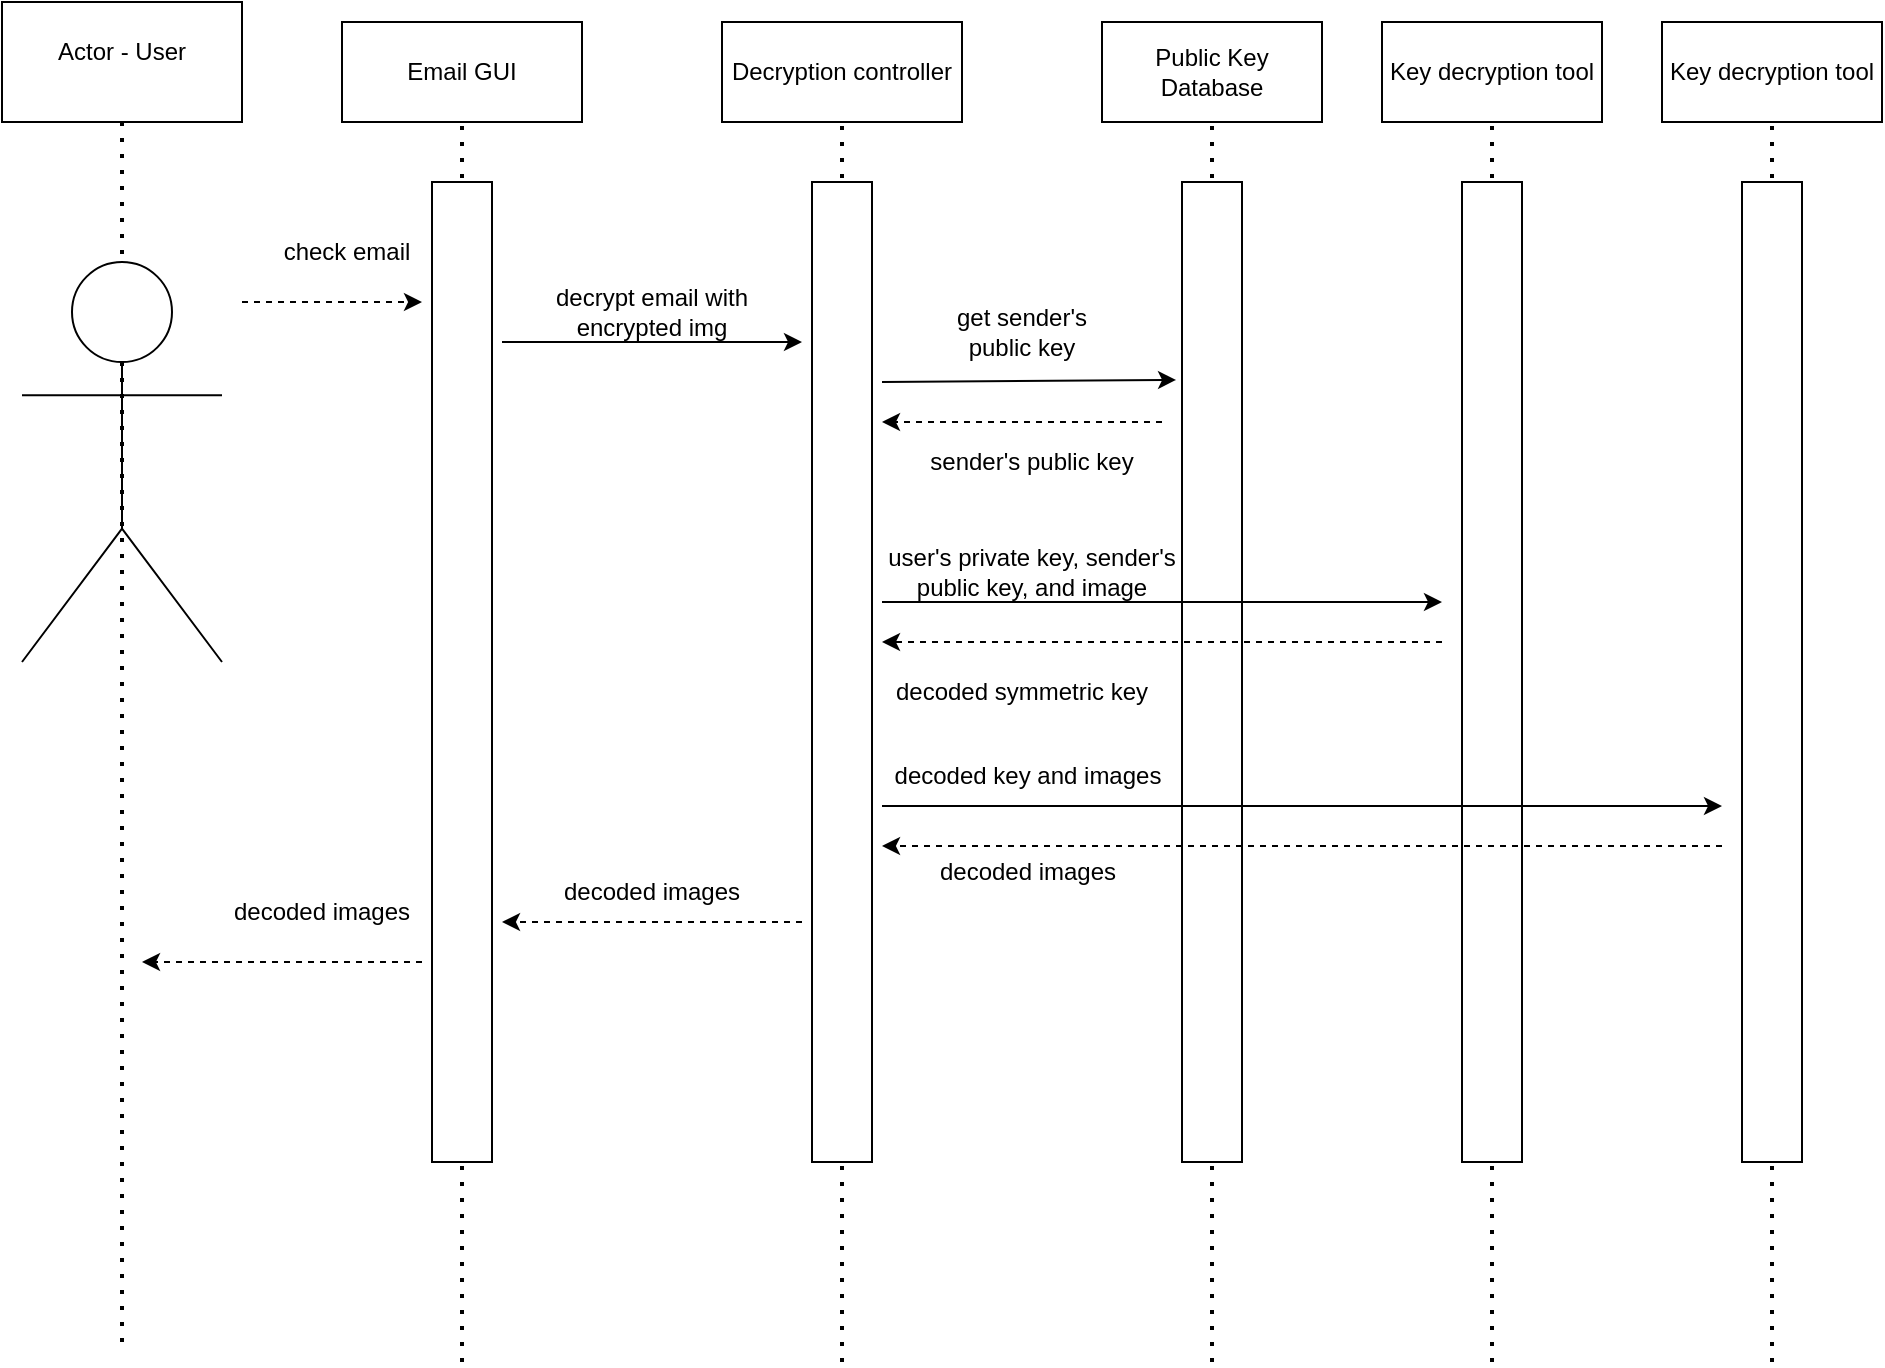 <mxfile version="20.4.1" type="github">
  <diagram id="b6acdepvqn-tA0IxzFjr" name="Page-1">
    <mxGraphModel dx="1297" dy="689" grid="1" gridSize="10" guides="1" tooltips="1" connect="1" arrows="1" fold="1" page="1" pageScale="1" pageWidth="850" pageHeight="1100" math="0" shadow="0">
      <root>
        <mxCell id="0" />
        <mxCell id="1" parent="0" />
        <mxCell id="66eMBhZX9WvoQs9t0sJY-48" value="" style="rounded=0;whiteSpace=wrap;html=1;" vertex="1" parent="1">
          <mxGeometry x="20" y="20" width="120" height="60" as="geometry" />
        </mxCell>
        <mxCell id="66eMBhZX9WvoQs9t0sJY-2" value="Actor - User" style="text;html=1;strokeColor=none;fillColor=none;align=center;verticalAlign=middle;whiteSpace=wrap;rounded=0;" vertex="1" parent="1">
          <mxGeometry x="35" y="30" width="90" height="30" as="geometry" />
        </mxCell>
        <mxCell id="66eMBhZX9WvoQs9t0sJY-3" value="Email GUI" style="rounded=0;whiteSpace=wrap;html=1;" vertex="1" parent="1">
          <mxGeometry x="190" y="30" width="120" height="50" as="geometry" />
        </mxCell>
        <mxCell id="66eMBhZX9WvoQs9t0sJY-4" value="Decryption controller" style="rounded=0;whiteSpace=wrap;html=1;" vertex="1" parent="1">
          <mxGeometry x="380" y="30" width="120" height="50" as="geometry" />
        </mxCell>
        <mxCell id="66eMBhZX9WvoQs9t0sJY-5" value="Public Key Database" style="rounded=0;whiteSpace=wrap;html=1;" vertex="1" parent="1">
          <mxGeometry x="570" y="30" width="110" height="50" as="geometry" />
        </mxCell>
        <mxCell id="66eMBhZX9WvoQs9t0sJY-7" value="" style="endArrow=none;dashed=1;html=1;dashPattern=1 3;strokeWidth=2;rounded=0;entryX=0.5;entryY=1;entryDx=0;entryDy=0;" edge="1" parent="1" target="66eMBhZX9WvoQs9t0sJY-3">
          <mxGeometry width="50" height="50" relative="1" as="geometry">
            <mxPoint x="250" y="700" as="sourcePoint" />
            <mxPoint x="450" y="320" as="targetPoint" />
          </mxGeometry>
        </mxCell>
        <mxCell id="66eMBhZX9WvoQs9t0sJY-6" value="" style="rounded=0;whiteSpace=wrap;html=1;" vertex="1" parent="1">
          <mxGeometry x="235" y="110" width="30" height="490" as="geometry" />
        </mxCell>
        <mxCell id="66eMBhZX9WvoQs9t0sJY-9" value="" style="endArrow=none;dashed=1;html=1;dashPattern=1 3;strokeWidth=2;rounded=0;entryX=0.5;entryY=1;entryDx=0;entryDy=0;" edge="1" parent="1">
          <mxGeometry width="50" height="50" relative="1" as="geometry">
            <mxPoint x="440" y="700" as="sourcePoint" />
            <mxPoint x="440" y="80" as="targetPoint" />
          </mxGeometry>
        </mxCell>
        <mxCell id="66eMBhZX9WvoQs9t0sJY-10" value="" style="rounded=0;whiteSpace=wrap;html=1;" vertex="1" parent="1">
          <mxGeometry x="425" y="110" width="30" height="490" as="geometry" />
        </mxCell>
        <mxCell id="66eMBhZX9WvoQs9t0sJY-11" value="" style="endArrow=none;dashed=1;html=1;dashPattern=1 3;strokeWidth=2;rounded=0;entryX=0.5;entryY=1;entryDx=0;entryDy=0;" edge="1" parent="1">
          <mxGeometry width="50" height="50" relative="1" as="geometry">
            <mxPoint x="625" y="700" as="sourcePoint" />
            <mxPoint x="625" y="80" as="targetPoint" />
          </mxGeometry>
        </mxCell>
        <mxCell id="66eMBhZX9WvoQs9t0sJY-12" value="" style="rounded=0;whiteSpace=wrap;html=1;" vertex="1" parent="1">
          <mxGeometry x="610" y="110" width="30" height="490" as="geometry" />
        </mxCell>
        <mxCell id="66eMBhZX9WvoQs9t0sJY-14" value="check email" style="text;html=1;strokeColor=none;fillColor=none;align=center;verticalAlign=middle;whiteSpace=wrap;rounded=0;" vertex="1" parent="1">
          <mxGeometry x="150" y="130" width="85" height="30" as="geometry" />
        </mxCell>
        <mxCell id="66eMBhZX9WvoQs9t0sJY-17" value="" style="html=1;labelBackgroundColor=#ffffff;startArrow=none;startFill=0;startSize=6;endArrow=classic;endFill=1;endSize=6;jettySize=auto;orthogonalLoop=1;strokeWidth=1;dashed=1;fontSize=14;rounded=0;" edge="1" parent="1">
          <mxGeometry width="60" height="60" relative="1" as="geometry">
            <mxPoint x="230" y="500" as="sourcePoint" />
            <mxPoint x="90" y="500" as="targetPoint" />
          </mxGeometry>
        </mxCell>
        <mxCell id="66eMBhZX9WvoQs9t0sJY-19" value="" style="html=1;labelBackgroundColor=#ffffff;startArrow=none;startFill=0;startSize=6;endArrow=classic;endFill=1;endSize=6;jettySize=auto;orthogonalLoop=1;strokeWidth=1;dashed=1;fontSize=14;rounded=0;" edge="1" parent="1">
          <mxGeometry width="60" height="60" relative="1" as="geometry">
            <mxPoint x="140" y="170" as="sourcePoint" />
            <mxPoint x="230" y="170" as="targetPoint" />
          </mxGeometry>
        </mxCell>
        <mxCell id="66eMBhZX9WvoQs9t0sJY-21" value="decrypt email with encrypted img" style="text;html=1;strokeColor=none;fillColor=none;align=center;verticalAlign=middle;whiteSpace=wrap;rounded=0;" vertex="1" parent="1">
          <mxGeometry x="280" y="160" width="130" height="30" as="geometry" />
        </mxCell>
        <mxCell id="66eMBhZX9WvoQs9t0sJY-22" value="" style="endArrow=classic;html=1;rounded=0;" edge="1" parent="1">
          <mxGeometry width="50" height="50" relative="1" as="geometry">
            <mxPoint x="270" y="190" as="sourcePoint" />
            <mxPoint x="420" y="190" as="targetPoint" />
          </mxGeometry>
        </mxCell>
        <mxCell id="66eMBhZX9WvoQs9t0sJY-23" value="" style="endArrow=classic;html=1;rounded=0;exitX=1.167;exitY=0.204;exitDx=0;exitDy=0;exitPerimeter=0;entryX=-0.099;entryY=0.202;entryDx=0;entryDy=0;entryPerimeter=0;" edge="1" parent="1" source="66eMBhZX9WvoQs9t0sJY-10" target="66eMBhZX9WvoQs9t0sJY-12">
          <mxGeometry width="50" height="50" relative="1" as="geometry">
            <mxPoint x="400" y="360" as="sourcePoint" />
            <mxPoint x="450" y="310" as="targetPoint" />
          </mxGeometry>
        </mxCell>
        <mxCell id="66eMBhZX9WvoQs9t0sJY-24" value="get sender&#39;s public key" style="text;html=1;strokeColor=none;fillColor=none;align=center;verticalAlign=middle;whiteSpace=wrap;rounded=0;" vertex="1" parent="1">
          <mxGeometry x="480" y="170" width="100" height="30" as="geometry" />
        </mxCell>
        <mxCell id="66eMBhZX9WvoQs9t0sJY-25" value="" style="html=1;labelBackgroundColor=#ffffff;startArrow=none;startFill=0;startSize=6;endArrow=classic;endFill=1;endSize=6;jettySize=auto;orthogonalLoop=1;strokeWidth=1;dashed=1;fontSize=14;rounded=0;" edge="1" parent="1">
          <mxGeometry width="60" height="60" relative="1" as="geometry">
            <mxPoint x="600" y="230" as="sourcePoint" />
            <mxPoint x="460" y="230" as="targetPoint" />
          </mxGeometry>
        </mxCell>
        <mxCell id="66eMBhZX9WvoQs9t0sJY-27" value="sender&#39;s public key" style="text;html=1;strokeColor=none;fillColor=none;align=center;verticalAlign=middle;whiteSpace=wrap;rounded=0;" vertex="1" parent="1">
          <mxGeometry x="480" y="235" width="110" height="30" as="geometry" />
        </mxCell>
        <mxCell id="66eMBhZX9WvoQs9t0sJY-29" value="" style="endArrow=none;dashed=1;html=1;dashPattern=1 3;strokeWidth=2;rounded=0;entryX=0.5;entryY=1;entryDx=0;entryDy=0;" edge="1" parent="1">
          <mxGeometry width="50" height="50" relative="1" as="geometry">
            <mxPoint x="765" y="700" as="sourcePoint" />
            <mxPoint x="765" y="80" as="targetPoint" />
          </mxGeometry>
        </mxCell>
        <mxCell id="66eMBhZX9WvoQs9t0sJY-30" value="" style="rounded=0;whiteSpace=wrap;html=1;" vertex="1" parent="1">
          <mxGeometry x="750" y="110" width="30" height="490" as="geometry" />
        </mxCell>
        <mxCell id="66eMBhZX9WvoQs9t0sJY-31" value="Key decryption tool" style="rounded=0;whiteSpace=wrap;html=1;" vertex="1" parent="1">
          <mxGeometry x="710" y="30" width="110" height="50" as="geometry" />
        </mxCell>
        <mxCell id="66eMBhZX9WvoQs9t0sJY-32" value="" style="endArrow=classic;html=1;rounded=0;" edge="1" parent="1">
          <mxGeometry width="50" height="50" relative="1" as="geometry">
            <mxPoint x="460" y="320" as="sourcePoint" />
            <mxPoint x="740" y="320" as="targetPoint" />
          </mxGeometry>
        </mxCell>
        <mxCell id="66eMBhZX9WvoQs9t0sJY-34" value="user&#39;s private key, sender&#39;s public key, and image" style="text;html=1;strokeColor=none;fillColor=none;align=center;verticalAlign=middle;whiteSpace=wrap;rounded=0;" vertex="1" parent="1">
          <mxGeometry x="460" y="290" width="150" height="30" as="geometry" />
        </mxCell>
        <mxCell id="66eMBhZX9WvoQs9t0sJY-35" value="" style="html=1;labelBackgroundColor=#ffffff;startArrow=none;startFill=0;startSize=6;endArrow=classic;endFill=1;endSize=6;jettySize=auto;orthogonalLoop=1;strokeWidth=1;dashed=1;fontSize=14;rounded=0;" edge="1" parent="1">
          <mxGeometry width="60" height="60" relative="1" as="geometry">
            <mxPoint x="740" y="340" as="sourcePoint" />
            <mxPoint x="460" y="340" as="targetPoint" />
          </mxGeometry>
        </mxCell>
        <mxCell id="66eMBhZX9WvoQs9t0sJY-36" value="decoded symmetric key" style="text;html=1;strokeColor=none;fillColor=none;align=center;verticalAlign=middle;whiteSpace=wrap;rounded=0;" vertex="1" parent="1">
          <mxGeometry x="460" y="350" width="140" height="30" as="geometry" />
        </mxCell>
        <mxCell id="66eMBhZX9WvoQs9t0sJY-37" value="" style="endArrow=none;dashed=1;html=1;dashPattern=1 3;strokeWidth=2;rounded=0;entryX=0.5;entryY=1;entryDx=0;entryDy=0;" edge="1" parent="1">
          <mxGeometry width="50" height="50" relative="1" as="geometry">
            <mxPoint x="905" y="700" as="sourcePoint" />
            <mxPoint x="905" y="80" as="targetPoint" />
          </mxGeometry>
        </mxCell>
        <mxCell id="66eMBhZX9WvoQs9t0sJY-38" value="" style="rounded=0;whiteSpace=wrap;html=1;" vertex="1" parent="1">
          <mxGeometry x="890" y="110" width="30" height="490" as="geometry" />
        </mxCell>
        <mxCell id="66eMBhZX9WvoQs9t0sJY-39" value="Key decryption tool" style="rounded=0;whiteSpace=wrap;html=1;" vertex="1" parent="1">
          <mxGeometry x="850" y="30" width="110" height="50" as="geometry" />
        </mxCell>
        <mxCell id="66eMBhZX9WvoQs9t0sJY-40" value="" style="endArrow=classic;html=1;rounded=0;" edge="1" parent="1">
          <mxGeometry width="50" height="50" relative="1" as="geometry">
            <mxPoint x="460" y="422" as="sourcePoint" />
            <mxPoint x="880" y="422" as="targetPoint" />
          </mxGeometry>
        </mxCell>
        <mxCell id="66eMBhZX9WvoQs9t0sJY-41" value="" style="html=1;labelBackgroundColor=#ffffff;startArrow=none;startFill=0;startSize=6;endArrow=classic;endFill=1;endSize=6;jettySize=auto;orthogonalLoop=1;strokeWidth=1;dashed=1;fontSize=14;rounded=0;" edge="1" parent="1">
          <mxGeometry width="60" height="60" relative="1" as="geometry">
            <mxPoint x="880" y="442" as="sourcePoint" />
            <mxPoint x="460" y="442" as="targetPoint" />
          </mxGeometry>
        </mxCell>
        <mxCell id="66eMBhZX9WvoQs9t0sJY-42" value="decoded key and images" style="text;html=1;strokeColor=none;fillColor=none;align=center;verticalAlign=middle;whiteSpace=wrap;rounded=0;" vertex="1" parent="1">
          <mxGeometry x="458" y="392" width="150" height="30" as="geometry" />
        </mxCell>
        <mxCell id="66eMBhZX9WvoQs9t0sJY-43" value="decoded images" style="text;html=1;strokeColor=none;fillColor=none;align=center;verticalAlign=middle;whiteSpace=wrap;rounded=0;" vertex="1" parent="1">
          <mxGeometry x="483" y="440" width="100" height="30" as="geometry" />
        </mxCell>
        <mxCell id="66eMBhZX9WvoQs9t0sJY-44" value="" style="html=1;labelBackgroundColor=#ffffff;startArrow=none;startFill=0;startSize=6;endArrow=classic;endFill=1;endSize=6;jettySize=auto;orthogonalLoop=1;strokeWidth=1;dashed=1;fontSize=14;rounded=0;" edge="1" parent="1">
          <mxGeometry width="60" height="60" relative="1" as="geometry">
            <mxPoint x="420" y="480" as="sourcePoint" />
            <mxPoint x="270" y="480" as="targetPoint" />
          </mxGeometry>
        </mxCell>
        <mxCell id="66eMBhZX9WvoQs9t0sJY-45" value="decoded images" style="text;html=1;strokeColor=none;fillColor=none;align=center;verticalAlign=middle;whiteSpace=wrap;rounded=0;" vertex="1" parent="1">
          <mxGeometry x="295" y="450" width="100" height="30" as="geometry" />
        </mxCell>
        <mxCell id="66eMBhZX9WvoQs9t0sJY-47" value="" style="endArrow=none;dashed=1;html=1;dashPattern=1 3;strokeWidth=2;rounded=0;" edge="1" parent="1">
          <mxGeometry width="50" height="50" relative="1" as="geometry">
            <mxPoint x="80" y="80" as="sourcePoint" />
            <mxPoint x="80" y="690" as="targetPoint" />
          </mxGeometry>
        </mxCell>
        <mxCell id="66eMBhZX9WvoQs9t0sJY-46" value="decoded images" style="text;html=1;strokeColor=none;fillColor=none;align=center;verticalAlign=middle;whiteSpace=wrap;rounded=0;" vertex="1" parent="1">
          <mxGeometry x="130" y="460" width="100" height="30" as="geometry" />
        </mxCell>
        <mxCell id="66eMBhZX9WvoQs9t0sJY-1" value="" style="shape=umlActor;verticalLabelPosition=bottom;verticalAlign=top;html=1;outlineConnect=0;" vertex="1" parent="1">
          <mxGeometry x="30" y="150" width="100" height="200" as="geometry" />
        </mxCell>
      </root>
    </mxGraphModel>
  </diagram>
</mxfile>
